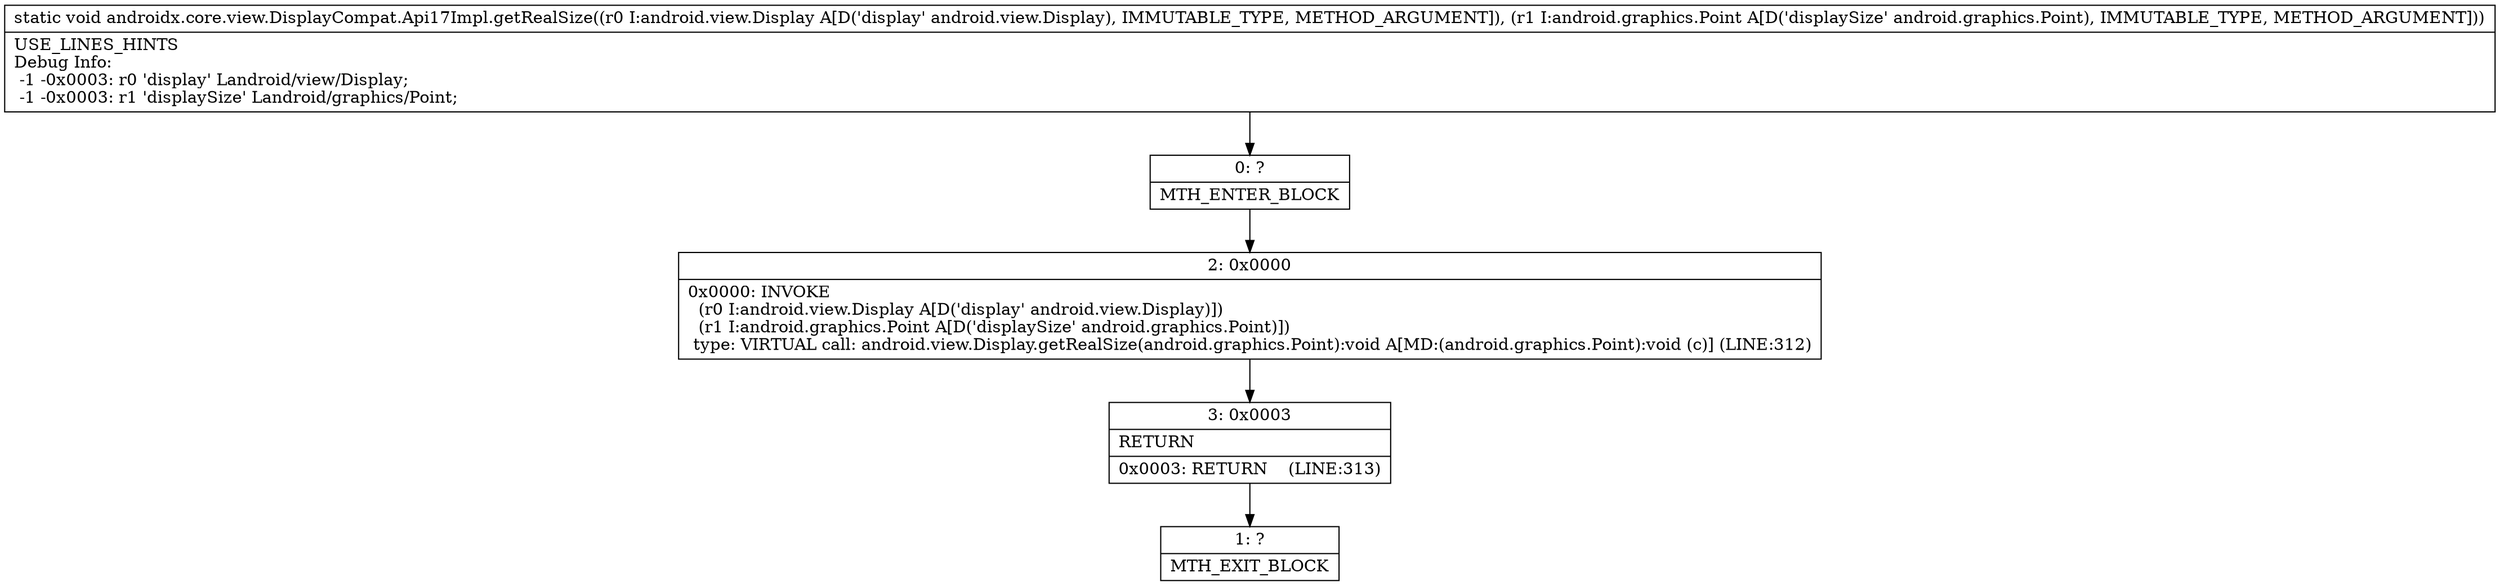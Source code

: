 digraph "CFG forandroidx.core.view.DisplayCompat.Api17Impl.getRealSize(Landroid\/view\/Display;Landroid\/graphics\/Point;)V" {
Node_0 [shape=record,label="{0\:\ ?|MTH_ENTER_BLOCK\l}"];
Node_2 [shape=record,label="{2\:\ 0x0000|0x0000: INVOKE  \l  (r0 I:android.view.Display A[D('display' android.view.Display)])\l  (r1 I:android.graphics.Point A[D('displaySize' android.graphics.Point)])\l type: VIRTUAL call: android.view.Display.getRealSize(android.graphics.Point):void A[MD:(android.graphics.Point):void (c)] (LINE:312)\l}"];
Node_3 [shape=record,label="{3\:\ 0x0003|RETURN\l|0x0003: RETURN    (LINE:313)\l}"];
Node_1 [shape=record,label="{1\:\ ?|MTH_EXIT_BLOCK\l}"];
MethodNode[shape=record,label="{static void androidx.core.view.DisplayCompat.Api17Impl.getRealSize((r0 I:android.view.Display A[D('display' android.view.Display), IMMUTABLE_TYPE, METHOD_ARGUMENT]), (r1 I:android.graphics.Point A[D('displaySize' android.graphics.Point), IMMUTABLE_TYPE, METHOD_ARGUMENT]))  | USE_LINES_HINTS\lDebug Info:\l  \-1 \-0x0003: r0 'display' Landroid\/view\/Display;\l  \-1 \-0x0003: r1 'displaySize' Landroid\/graphics\/Point;\l}"];
MethodNode -> Node_0;Node_0 -> Node_2;
Node_2 -> Node_3;
Node_3 -> Node_1;
}

